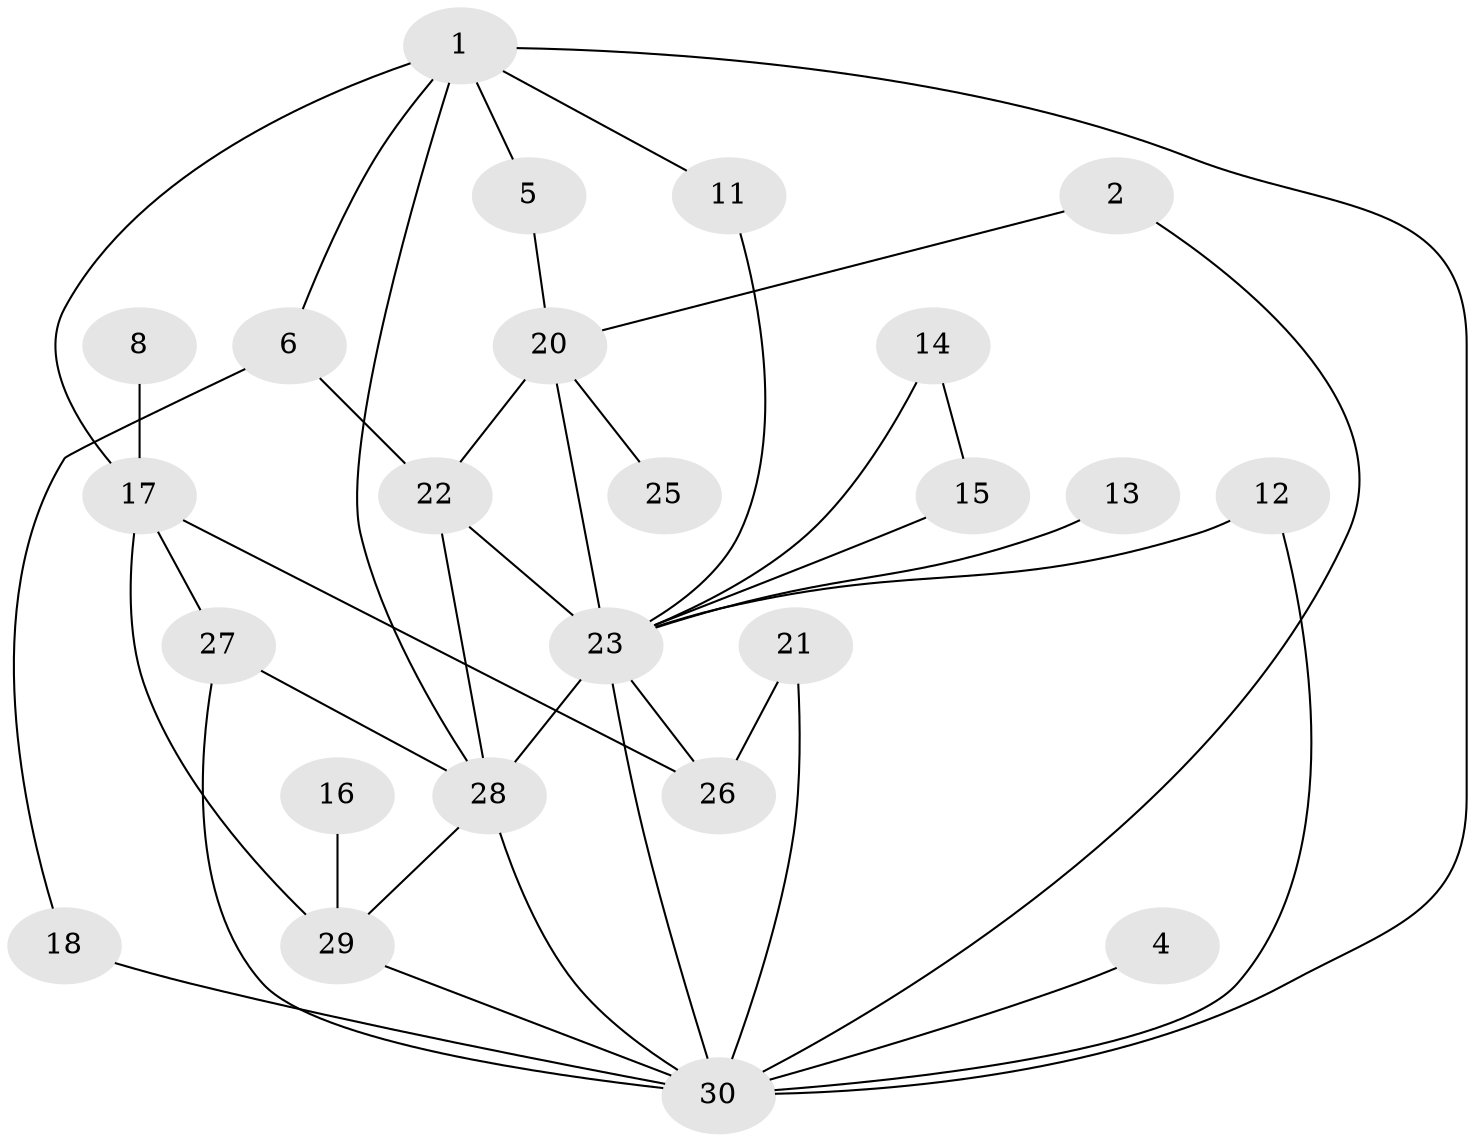 // original degree distribution, {2: 0.26666666666666666, 5: 0.13333333333333333, 3: 0.16666666666666666, 4: 0.1, 1: 0.23333333333333334, 0: 0.08333333333333333, 8: 0.016666666666666666}
// Generated by graph-tools (version 1.1) at 2025/49/03/09/25 03:49:05]
// undirected, 24 vertices, 40 edges
graph export_dot {
graph [start="1"]
  node [color=gray90,style=filled];
  1;
  2;
  4;
  5;
  6;
  8;
  11;
  12;
  13;
  14;
  15;
  16;
  17;
  18;
  20;
  21;
  22;
  23;
  25;
  26;
  27;
  28;
  29;
  30;
  1 -- 5 [weight=1.0];
  1 -- 6 [weight=1.0];
  1 -- 11 [weight=1.0];
  1 -- 17 [weight=1.0];
  1 -- 28 [weight=1.0];
  1 -- 30 [weight=1.0];
  2 -- 20 [weight=1.0];
  2 -- 30 [weight=1.0];
  4 -- 30 [weight=1.0];
  5 -- 20 [weight=1.0];
  6 -- 18 [weight=1.0];
  6 -- 22 [weight=1.0];
  8 -- 17 [weight=1.0];
  11 -- 23 [weight=1.0];
  12 -- 23 [weight=1.0];
  12 -- 30 [weight=1.0];
  13 -- 23 [weight=1.0];
  14 -- 15 [weight=1.0];
  14 -- 23 [weight=1.0];
  15 -- 23 [weight=1.0];
  16 -- 29 [weight=1.0];
  17 -- 26 [weight=1.0];
  17 -- 27 [weight=1.0];
  17 -- 29 [weight=2.0];
  18 -- 30 [weight=1.0];
  20 -- 22 [weight=1.0];
  20 -- 23 [weight=2.0];
  20 -- 25 [weight=1.0];
  21 -- 26 [weight=1.0];
  21 -- 30 [weight=1.0];
  22 -- 23 [weight=2.0];
  22 -- 28 [weight=1.0];
  23 -- 26 [weight=1.0];
  23 -- 28 [weight=2.0];
  23 -- 30 [weight=1.0];
  27 -- 28 [weight=1.0];
  27 -- 30 [weight=1.0];
  28 -- 29 [weight=1.0];
  28 -- 30 [weight=1.0];
  29 -- 30 [weight=1.0];
}
